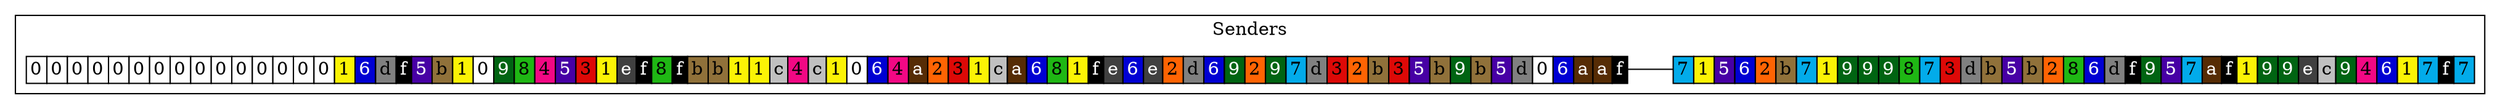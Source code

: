 digraph trie {
		rankdir=LR;
		node [shape=none margin=0 width=0 height=0]
		edge [dir = none headport=w tailport=e]
	subgraph cluster_0 {
			label = "Senders";
			color = black;

	k_33 [label=<
	<table border="0" color="#000000" cellborder="1" cellspacing="0">
	<tr>		<td bgcolor="#FFFFFF"><font color="#000000">0</font></td>
				<td bgcolor="#FFFFFF"><font color="#000000">0</font></td>
				<td bgcolor="#FFFFFF"><font color="#000000">0</font></td>
				<td bgcolor="#FFFFFF"><font color="#000000">0</font></td>
				<td bgcolor="#FFFFFF"><font color="#000000">0</font></td>
				<td bgcolor="#FFFFFF"><font color="#000000">0</font></td>
				<td bgcolor="#FFFFFF"><font color="#000000">0</font></td>
				<td bgcolor="#FFFFFF"><font color="#000000">0</font></td>
				<td bgcolor="#FFFFFF"><font color="#000000">0</font></td>
				<td bgcolor="#FFFFFF"><font color="#000000">0</font></td>
				<td bgcolor="#FFFFFF"><font color="#000000">0</font></td>
				<td bgcolor="#FFFFFF"><font color="#000000">0</font></td>
				<td bgcolor="#FFFFFF"><font color="#000000">0</font></td>
				<td bgcolor="#FFFFFF"><font color="#000000">0</font></td>
				<td bgcolor="#FFFFFF"><font color="#000000">0</font></td>
				<td bgcolor="#FBF305"><font color="#000000">1</font></td>
				<td bgcolor="#0000D3"><font color="#FFFFFF">6</font></td>
				<td bgcolor="#808080"><font color="#000000">d</font></td>
				<td bgcolor="#000000"><font color="#FFFFFF">f</font></td>
				<td bgcolor="#4700A5"><font color="#FFFFFF">5</font></td>
				<td bgcolor="#90713A"><font color="#000000">b</font></td>
				<td bgcolor="#FBF305"><font color="#000000">1</font></td>
				<td bgcolor="#FFFFFF"><font color="#000000">0</font></td>
				<td bgcolor="#006412"><font color="#FFFFFF">9</font></td>
				<td bgcolor="#1FB714"><font color="#000000">8</font></td>
				<td bgcolor="#F20884"><font color="#000000">4</font></td>
				<td bgcolor="#4700A5"><font color="#FFFFFF">5</font></td>
				<td bgcolor="#DD0907"><font color="#000000">3</font></td>
				<td bgcolor="#FBF305"><font color="#000000">1</font></td>
				<td bgcolor="#404040"><font color="#FFFFFF">e</font></td>
				<td bgcolor="#000000"><font color="#FFFFFF">f</font></td>
				<td bgcolor="#1FB714"><font color="#000000">8</font></td>
				<td bgcolor="#000000"><font color="#FFFFFF">f</font></td>
				<td bgcolor="#90713A"><font color="#000000">b</font></td>
				<td bgcolor="#90713A"><font color="#000000">b</font></td>
				<td bgcolor="#FBF305"><font color="#000000">1</font></td>
				<td bgcolor="#FBF305"><font color="#000000">1</font></td>
				<td bgcolor="#C0C0C0"><font color="#000000">c</font></td>
				<td bgcolor="#F20884"><font color="#000000">4</font></td>
				<td bgcolor="#C0C0C0"><font color="#000000">c</font></td>
				<td bgcolor="#FBF305"><font color="#000000">1</font></td>
				<td bgcolor="#FFFFFF"><font color="#000000">0</font></td>
				<td bgcolor="#0000D3"><font color="#FFFFFF">6</font></td>
				<td bgcolor="#F20884"><font color="#000000">4</font></td>
				<td bgcolor="#562C05"><font color="#FFFFFF">a</font></td>
				<td bgcolor="#FF6403"><font color="#000000">2</font></td>
				<td bgcolor="#DD0907"><font color="#000000">3</font></td>
				<td bgcolor="#FBF305"><font color="#000000">1</font></td>
				<td bgcolor="#C0C0C0"><font color="#000000">c</font></td>
				<td bgcolor="#562C05"><font color="#FFFFFF">a</font></td>
				<td bgcolor="#0000D3"><font color="#FFFFFF">6</font></td>
				<td bgcolor="#1FB714"><font color="#000000">8</font></td>
				<td bgcolor="#FBF305"><font color="#000000">1</font></td>
				<td bgcolor="#000000"><font color="#FFFFFF">f</font></td>
				<td bgcolor="#404040"><font color="#FFFFFF">e</font></td>
				<td bgcolor="#0000D3"><font color="#FFFFFF">6</font></td>
				<td bgcolor="#404040"><font color="#FFFFFF">e</font></td>
				<td bgcolor="#FF6403"><font color="#000000">2</font></td>
				<td bgcolor="#808080"><font color="#000000">d</font></td>
				<td bgcolor="#0000D3"><font color="#FFFFFF">6</font></td>
				<td bgcolor="#006412"><font color="#FFFFFF">9</font></td>
				<td bgcolor="#FF6403"><font color="#000000">2</font></td>
				<td bgcolor="#006412"><font color="#FFFFFF">9</font></td>
				<td bgcolor="#02ABEA"><font color="#000000">7</font></td>
				<td bgcolor="#808080"><font color="#000000">d</font></td>
				<td bgcolor="#DD0907"><font color="#000000">3</font></td>
				<td bgcolor="#FF6403"><font color="#000000">2</font></td>
				<td bgcolor="#90713A"><font color="#000000">b</font></td>
				<td bgcolor="#DD0907"><font color="#000000">3</font></td>
				<td bgcolor="#4700A5"><font color="#FFFFFF">5</font></td>
				<td bgcolor="#90713A"><font color="#000000">b</font></td>
				<td bgcolor="#006412"><font color="#FFFFFF">9</font></td>
				<td bgcolor="#90713A"><font color="#000000">b</font></td>
				<td bgcolor="#4700A5"><font color="#FFFFFF">5</font></td>
				<td bgcolor="#808080"><font color="#000000">d</font></td>
				<td bgcolor="#FFFFFF"><font color="#000000">0</font></td>
				<td bgcolor="#0000D3"><font color="#FFFFFF">6</font></td>
				<td bgcolor="#562C05"><font color="#FFFFFF">a</font></td>
				<td bgcolor="#562C05"><font color="#FFFFFF">a</font></td>
				<td bgcolor="#000000"><font color="#FFFFFF">f</font></td>
		
	</tr></table>
	>];
	
	v_33 [label=<
	<table border="0" color="#000000" cellborder="1" cellspacing="0">
	<tr>		<td bgcolor="#02ABEA"><font color="#000000">7</font></td>
				<td bgcolor="#FBF305"><font color="#000000">1</font></td>
				<td bgcolor="#4700A5"><font color="#FFFFFF">5</font></td>
				<td bgcolor="#0000D3"><font color="#FFFFFF">6</font></td>
				<td bgcolor="#FF6403"><font color="#000000">2</font></td>
				<td bgcolor="#90713A"><font color="#000000">b</font></td>
				<td bgcolor="#02ABEA"><font color="#000000">7</font></td>
				<td bgcolor="#FBF305"><font color="#000000">1</font></td>
				<td bgcolor="#006412"><font color="#FFFFFF">9</font></td>
				<td bgcolor="#006412"><font color="#FFFFFF">9</font></td>
				<td bgcolor="#006412"><font color="#FFFFFF">9</font></td>
				<td bgcolor="#1FB714"><font color="#000000">8</font></td>
				<td bgcolor="#02ABEA"><font color="#000000">7</font></td>
				<td bgcolor="#DD0907"><font color="#000000">3</font></td>
				<td bgcolor="#808080"><font color="#000000">d</font></td>
				<td bgcolor="#90713A"><font color="#000000">b</font></td>
				<td bgcolor="#4700A5"><font color="#FFFFFF">5</font></td>
				<td bgcolor="#90713A"><font color="#000000">b</font></td>
				<td bgcolor="#FF6403"><font color="#000000">2</font></td>
				<td bgcolor="#1FB714"><font color="#000000">8</font></td>
				<td bgcolor="#0000D3"><font color="#FFFFFF">6</font></td>
				<td bgcolor="#808080"><font color="#000000">d</font></td>
				<td bgcolor="#000000"><font color="#FFFFFF">f</font></td>
				<td bgcolor="#006412"><font color="#FFFFFF">9</font></td>
				<td bgcolor="#4700A5"><font color="#FFFFFF">5</font></td>
				<td bgcolor="#02ABEA"><font color="#000000">7</font></td>
				<td bgcolor="#562C05"><font color="#FFFFFF">a</font></td>
				<td bgcolor="#000000"><font color="#FFFFFF">f</font></td>
				<td bgcolor="#FBF305"><font color="#000000">1</font></td>
				<td bgcolor="#006412"><font color="#FFFFFF">9</font></td>
				<td bgcolor="#006412"><font color="#FFFFFF">9</font></td>
				<td bgcolor="#404040"><font color="#FFFFFF">e</font></td>
				<td bgcolor="#C0C0C0"><font color="#000000">c</font></td>
				<td bgcolor="#006412"><font color="#FFFFFF">9</font></td>
				<td bgcolor="#F20884"><font color="#000000">4</font></td>
				<td bgcolor="#0000D3"><font color="#FFFFFF">6</font></td>
				<td bgcolor="#FBF305"><font color="#000000">1</font></td>
				<td bgcolor="#02ABEA"><font color="#000000">7</font></td>
				<td bgcolor="#000000"><font color="#FFFFFF">f</font></td>
				<td bgcolor="#02ABEA"><font color="#000000">7</font></td>
		
	</tr></table>
	>];
	k_33 -> v_33;

}
}
